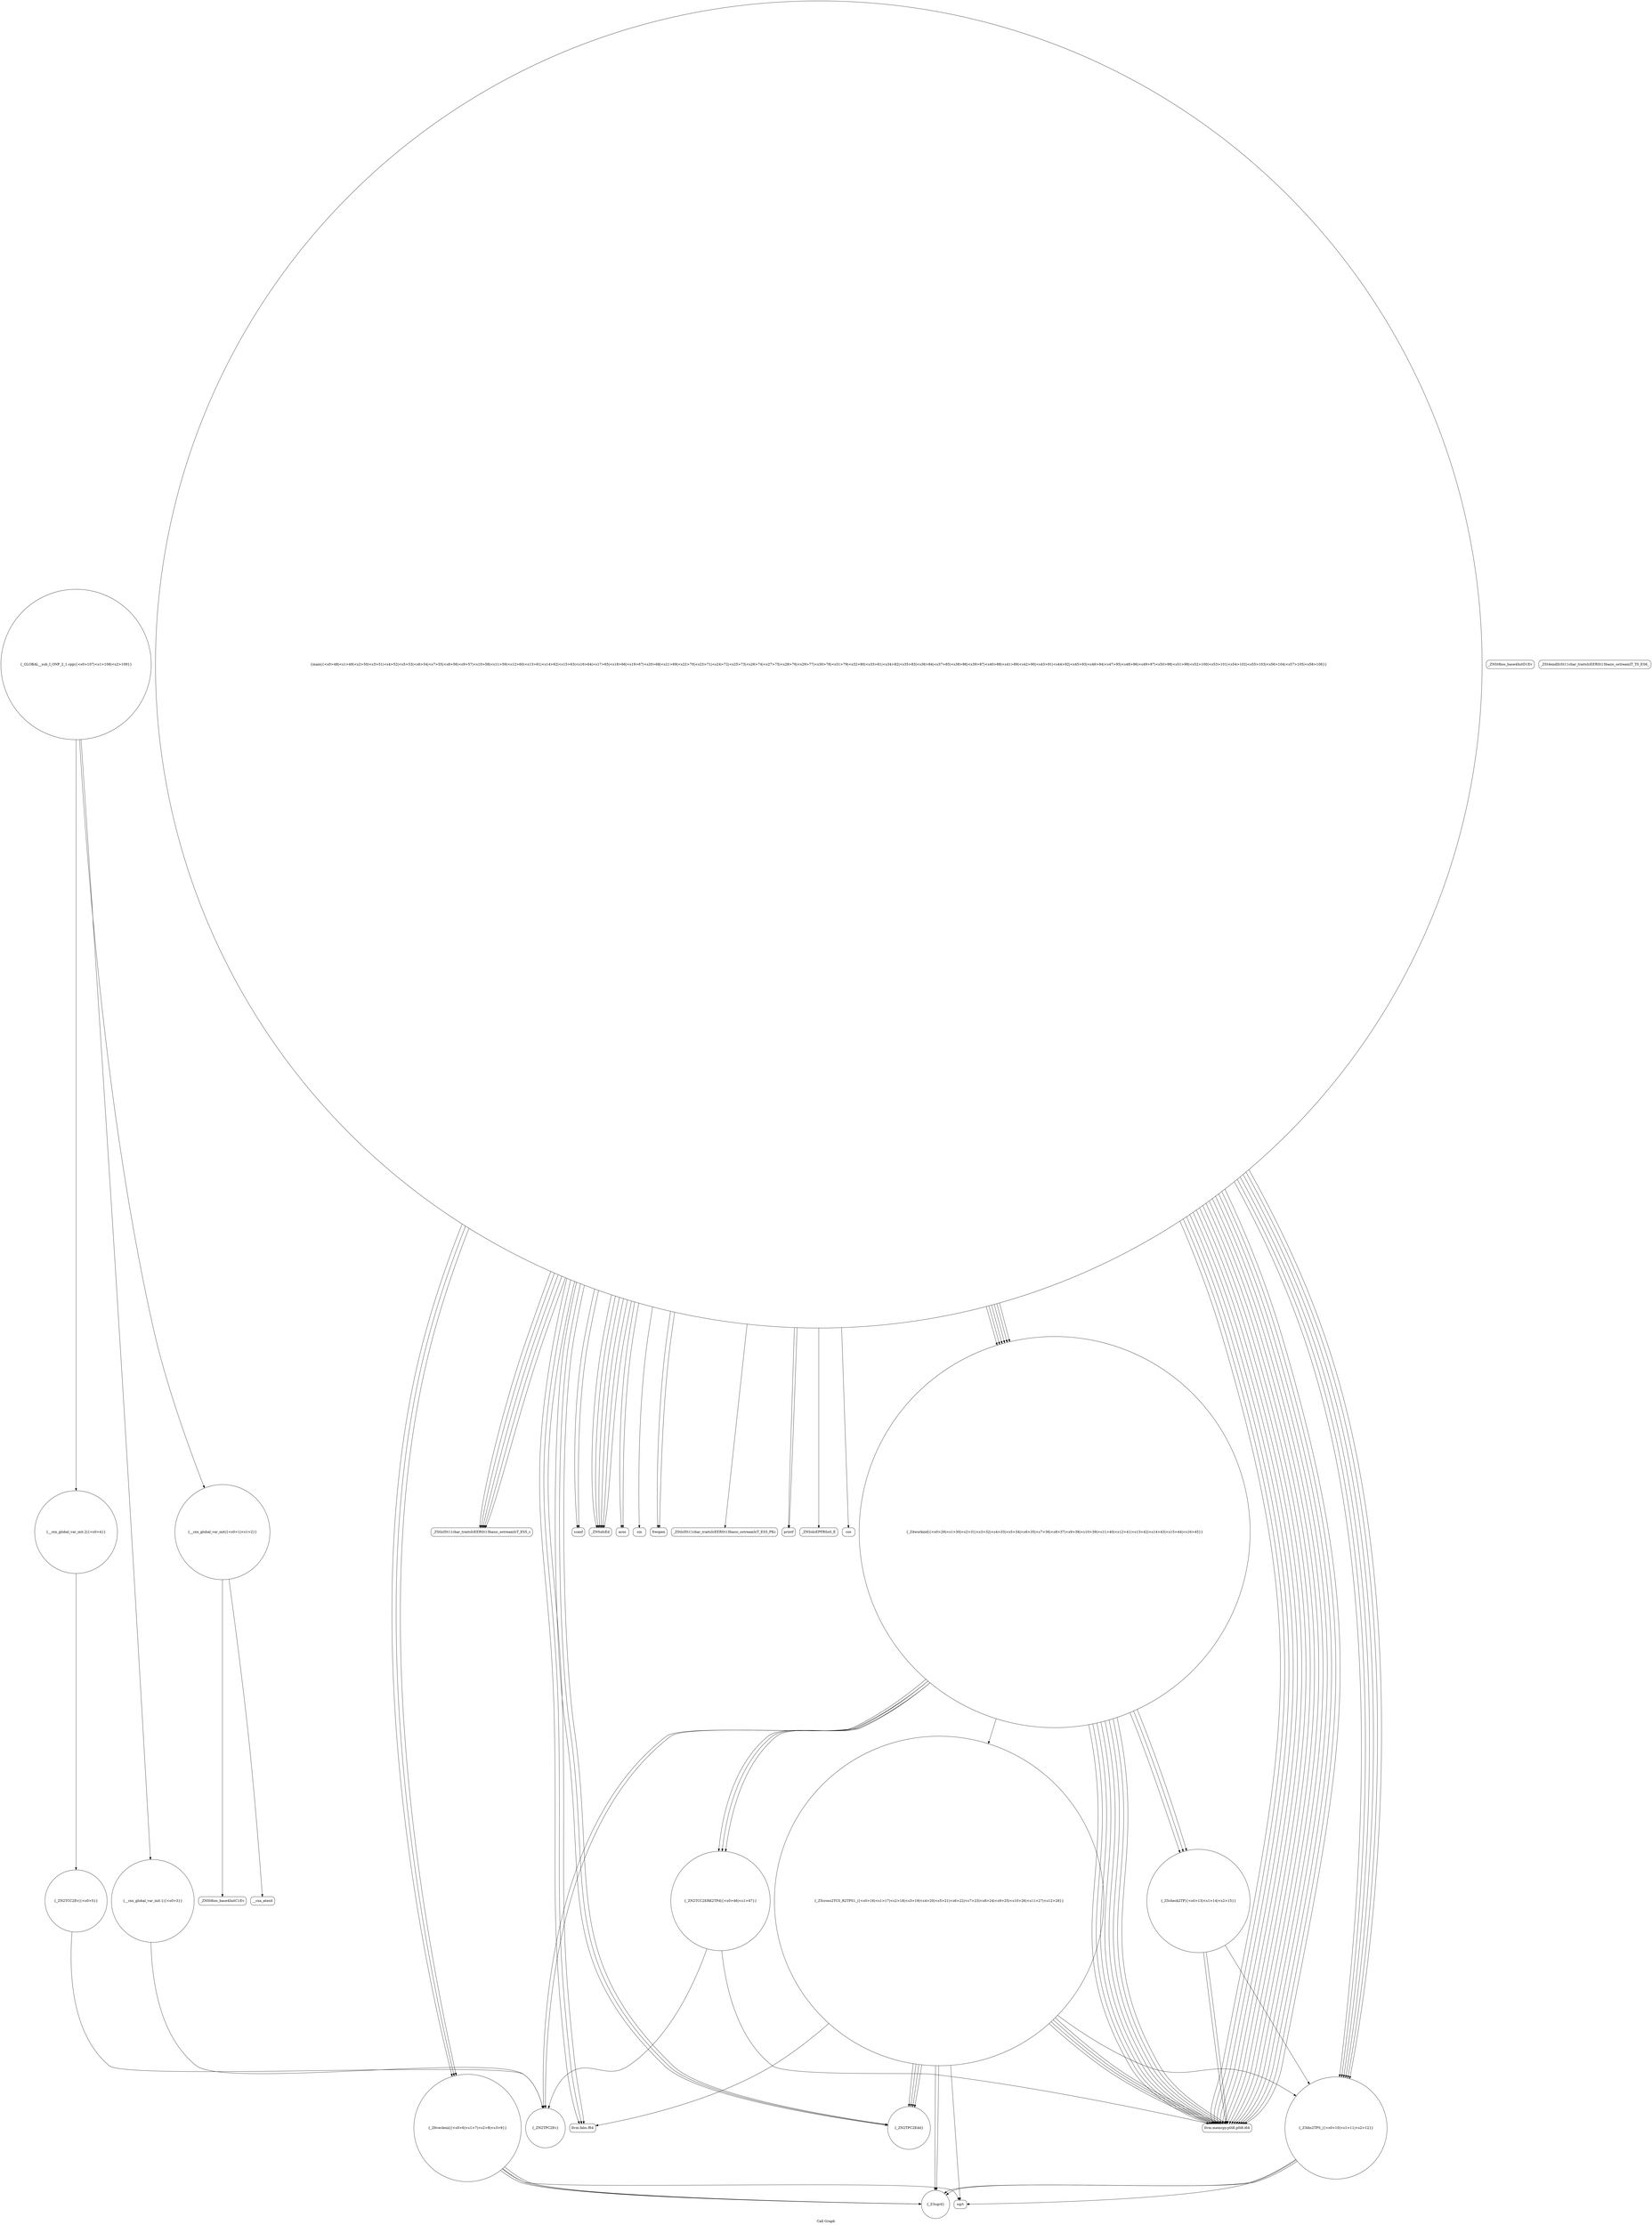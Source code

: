 digraph "Call Graph" {
	label="Call Graph";

	Node0x55c2b2310760 [shape=record,shape=circle,label="{__cxx_global_var_init|{<s0>1|<s1>2}}"];
	Node0x55c2b2310760:s0 -> Node0x55c2b2310bf0[color=black];
	Node0x55c2b2310760:s1 -> Node0x55c2b2310cf0[color=black];
	Node0x55c2b2311870 [shape=record,shape=Mrecord,label="{_ZStlsISt11char_traitsIcEERSt13basic_ostreamIcT_ES5_c}"];
	Node0x55c2b2310ef0 [shape=record,shape=circle,label="{_ZN2TCC2Ev|{<s0>5}}"];
	Node0x55c2b2310ef0:s0 -> Node0x55c2b2310df0[color=black];
	Node0x55c2b2311270 [shape=record,shape=circle,label="{_Z5cross2TCS_R2TPS1_|{<s0>16|<s1>17|<s2>18|<s3>19|<s4>20|<s5>21|<s6>22|<s7>23|<s8>24|<s9>25|<s10>26|<s11>27|<s12>28}}"];
	Node0x55c2b2311270:s0 -> Node0x55c2b23111f0[color=black];
	Node0x55c2b2311270:s1 -> Node0x55c2b23111f0[color=black];
	Node0x55c2b2311270:s2 -> Node0x55c2b23110f0[color=black];
	Node0x55c2b2311270:s3 -> Node0x55c2b23112f0[color=black];
	Node0x55c2b2311270:s4 -> Node0x55c2b2310f70[color=black];
	Node0x55c2b2311270:s5 -> Node0x55c2b2310f70[color=black];
	Node0x55c2b2311270:s6 -> Node0x55c2b2311070[color=black];
	Node0x55c2b2311270:s7 -> Node0x55c2b2311370[color=black];
	Node0x55c2b2311270:s8 -> Node0x55c2b2311370[color=black];
	Node0x55c2b2311270:s9 -> Node0x55c2b2311370[color=black];
	Node0x55c2b2311270:s10 -> Node0x55c2b23111f0[color=black];
	Node0x55c2b2311270:s11 -> Node0x55c2b2311370[color=black];
	Node0x55c2b2311270:s12 -> Node0x55c2b23111f0[color=black];
	Node0x55c2b23115f0 [shape=record,shape=Mrecord,label="{scanf}"];
	Node0x55c2b2310c70 [shape=record,shape=Mrecord,label="{_ZNSt8ios_base4InitD1Ev}"];
	Node0x55c2b2311970 [shape=record,shape=Mrecord,label="{_ZNSolsEd}"];
	Node0x55c2b2310ff0 [shape=record,shape=circle,label="{_Z6veclenii|{<s0>6|<s1>7|<s2>8|<s3>9}}"];
	Node0x55c2b2310ff0:s0 -> Node0x55c2b2310f70[color=black];
	Node0x55c2b2310ff0:s1 -> Node0x55c2b2310f70[color=black];
	Node0x55c2b2310ff0:s2 -> Node0x55c2b2310f70[color=black];
	Node0x55c2b2310ff0:s3 -> Node0x55c2b2311070[color=black];
	Node0x55c2b2311370 [shape=record,shape=circle,label="{_ZN2TPC2Edd}"];
	Node0x55c2b23116f0 [shape=record,shape=Mrecord,label="{acos}"];
	Node0x55c2b2310d70 [shape=record,shape=circle,label="{__cxx_global_var_init.1|{<s0>3}}"];
	Node0x55c2b2310d70:s0 -> Node0x55c2b2310df0[color=black];
	Node0x55c2b2311a70 [shape=record,shape=Mrecord,label="{_ZSt4endlIcSt11char_traitsIcEERSt13basic_ostreamIT_T0_ES6_}"];
	Node0x55c2b23110f0 [shape=record,shape=circle,label="{_Z3dis2TPS_|{<s0>10|<s1>11|<s2>12}}"];
	Node0x55c2b23110f0:s0 -> Node0x55c2b2310f70[color=black];
	Node0x55c2b23110f0:s1 -> Node0x55c2b2310f70[color=black];
	Node0x55c2b23110f0:s2 -> Node0x55c2b2311070[color=black];
	Node0x55c2b2311470 [shape=record,shape=circle,label="{_ZN2TCC2ERK2TPd|{<s0>46|<s1>47}}"];
	Node0x55c2b2311470:s0 -> Node0x55c2b2310df0[color=black];
	Node0x55c2b2311470:s1 -> Node0x55c2b23111f0[color=black];
	Node0x55c2b23117f0 [shape=record,shape=Mrecord,label="{sin}"];
	Node0x55c2b2310e70 [shape=record,shape=circle,label="{__cxx_global_var_init.2|{<s0>4}}"];
	Node0x55c2b2310e70:s0 -> Node0x55c2b2310ef0[color=black];
	Node0x55c2b23111f0 [shape=record,shape=Mrecord,label="{llvm.memcpy.p0i8.p0i8.i64}"];
	Node0x55c2b2311570 [shape=record,shape=Mrecord,label="{freopen}"];
	Node0x55c2b2310bf0 [shape=record,shape=Mrecord,label="{_ZNSt8ios_base4InitC1Ev}"];
	Node0x55c2b23118f0 [shape=record,shape=Mrecord,label="{_ZStlsISt11char_traitsIcEERSt13basic_ostreamIcT_ES5_PKc}"];
	Node0x55c2b2310f70 [shape=record,shape=circle,label="{_Z3sqrd}"];
	Node0x55c2b23112f0 [shape=record,shape=Mrecord,label="{llvm.fabs.f64}"];
	Node0x55c2b2311670 [shape=record,shape=Mrecord,label="{printf}"];
	Node0x55c2b2310cf0 [shape=record,shape=Mrecord,label="{__cxa_atexit}"];
	Node0x55c2b23119f0 [shape=record,shape=Mrecord,label="{_ZNSolsEPFRSoS_E}"];
	Node0x55c2b2311070 [shape=record,shape=Mrecord,label="{sqrt}"];
	Node0x55c2b23113f0 [shape=record,shape=circle,label="{_Z4workiiid|{<s0>29|<s1>30|<s2>31|<s3>32|<s4>33|<s5>34|<s6>35|<s7>36|<s8>37|<s9>38|<s10>39|<s11>40|<s12>41|<s13>42|<s14>43|<s15>44|<s16>45}}"];
	Node0x55c2b23113f0:s0 -> Node0x55c2b2311470[color=black];
	Node0x55c2b23113f0:s1 -> Node0x55c2b23111f0[color=black];
	Node0x55c2b23113f0:s2 -> Node0x55c2b2311470[color=black];
	Node0x55c2b23113f0:s3 -> Node0x55c2b23111f0[color=black];
	Node0x55c2b23113f0:s4 -> Node0x55c2b2311470[color=black];
	Node0x55c2b23113f0:s5 -> Node0x55c2b23111f0[color=black];
	Node0x55c2b23113f0:s6 -> Node0x55c2b23111f0[color=black];
	Node0x55c2b23113f0:s7 -> Node0x55c2b2311170[color=black];
	Node0x55c2b23113f0:s8 -> Node0x55c2b2310df0[color=black];
	Node0x55c2b23113f0:s9 -> Node0x55c2b2310df0[color=black];
	Node0x55c2b23113f0:s10 -> Node0x55c2b23111f0[color=black];
	Node0x55c2b23113f0:s11 -> Node0x55c2b23111f0[color=black];
	Node0x55c2b23113f0:s12 -> Node0x55c2b2311270[color=black];
	Node0x55c2b23113f0:s13 -> Node0x55c2b23111f0[color=black];
	Node0x55c2b23113f0:s14 -> Node0x55c2b2311170[color=black];
	Node0x55c2b23113f0:s15 -> Node0x55c2b23111f0[color=black];
	Node0x55c2b23113f0:s16 -> Node0x55c2b2311170[color=black];
	Node0x55c2b2311770 [shape=record,shape=Mrecord,label="{cos}"];
	Node0x55c2b2310df0 [shape=record,shape=circle,label="{_ZN2TPC2Ev}"];
	Node0x55c2b2311af0 [shape=record,shape=circle,label="{_GLOBAL__sub_I_ONP_2_1.cpp|{<s0>107|<s1>108|<s2>109}}"];
	Node0x55c2b2311af0:s0 -> Node0x55c2b2310760[color=black];
	Node0x55c2b2311af0:s1 -> Node0x55c2b2310d70[color=black];
	Node0x55c2b2311af0:s2 -> Node0x55c2b2310e70[color=black];
	Node0x55c2b2311170 [shape=record,shape=circle,label="{_Z5check2TP|{<s0>13|<s1>14|<s2>15}}"];
	Node0x55c2b2311170:s0 -> Node0x55c2b23111f0[color=black];
	Node0x55c2b2311170:s1 -> Node0x55c2b23111f0[color=black];
	Node0x55c2b2311170:s2 -> Node0x55c2b23110f0[color=black];
	Node0x55c2b23114f0 [shape=record,shape=circle,label="{main|{<s0>48|<s1>49|<s2>50|<s3>51|<s4>52|<s5>53|<s6>54|<s7>55|<s8>56|<s9>57|<s10>58|<s11>59|<s12>60|<s13>61|<s14>62|<s15>63|<s16>64|<s17>65|<s18>66|<s19>67|<s20>68|<s21>69|<s22>70|<s23>71|<s24>72|<s25>73|<s26>74|<s27>75|<s28>76|<s29>77|<s30>78|<s31>79|<s32>80|<s33>81|<s34>82|<s35>83|<s36>84|<s37>85|<s38>86|<s39>87|<s40>88|<s41>89|<s42>90|<s43>91|<s44>92|<s45>93|<s46>94|<s47>95|<s48>96|<s49>97|<s50>98|<s51>99|<s52>100|<s53>101|<s54>102|<s55>103|<s56>104|<s57>105|<s58>106}}"];
	Node0x55c2b23114f0:s0 -> Node0x55c2b2311570[color=black];
	Node0x55c2b23114f0:s1 -> Node0x55c2b2311570[color=black];
	Node0x55c2b23114f0:s2 -> Node0x55c2b23115f0[color=black];
	Node0x55c2b23114f0:s3 -> Node0x55c2b2311670[color=black];
	Node0x55c2b23114f0:s4 -> Node0x55c2b23115f0[color=black];
	Node0x55c2b23114f0:s5 -> Node0x55c2b2310ff0[color=black];
	Node0x55c2b23114f0:s6 -> Node0x55c2b2310ff0[color=black];
	Node0x55c2b23114f0:s7 -> Node0x55c2b2310ff0[color=black];
	Node0x55c2b23114f0:s8 -> Node0x55c2b23116f0[color=black];
	Node0x55c2b23114f0:s9 -> Node0x55c2b23116f0[color=black];
	Node0x55c2b23114f0:s10 -> Node0x55c2b2311370[color=black];
	Node0x55c2b23114f0:s11 -> Node0x55c2b23111f0[color=black];
	Node0x55c2b23114f0:s12 -> Node0x55c2b2311370[color=black];
	Node0x55c2b23114f0:s13 -> Node0x55c2b23111f0[color=black];
	Node0x55c2b23114f0:s14 -> Node0x55c2b2311770[color=black];
	Node0x55c2b23114f0:s15 -> Node0x55c2b23117f0[color=black];
	Node0x55c2b23114f0:s16 -> Node0x55c2b2311370[color=black];
	Node0x55c2b23114f0:s17 -> Node0x55c2b23111f0[color=black];
	Node0x55c2b23114f0:s18 -> Node0x55c2b23111f0[color=black];
	Node0x55c2b23114f0:s19 -> Node0x55c2b23111f0[color=black];
	Node0x55c2b23114f0:s20 -> Node0x55c2b23110f0[color=black];
	Node0x55c2b23114f0:s21 -> Node0x55c2b23112f0[color=black];
	Node0x55c2b23114f0:s22 -> Node0x55c2b23111f0[color=black];
	Node0x55c2b23114f0:s23 -> Node0x55c2b23111f0[color=black];
	Node0x55c2b23114f0:s24 -> Node0x55c2b23110f0[color=black];
	Node0x55c2b23114f0:s25 -> Node0x55c2b23112f0[color=black];
	Node0x55c2b23114f0:s26 -> Node0x55c2b23111f0[color=black];
	Node0x55c2b23114f0:s27 -> Node0x55c2b23111f0[color=black];
	Node0x55c2b23114f0:s28 -> Node0x55c2b23110f0[color=black];
	Node0x55c2b23114f0:s29 -> Node0x55c2b23112f0[color=black];
	Node0x55c2b23114f0:s30 -> Node0x55c2b23118f0[color=black];
	Node0x55c2b23114f0:s31 -> Node0x55c2b23111f0[color=black];
	Node0x55c2b23114f0:s32 -> Node0x55c2b23111f0[color=black];
	Node0x55c2b23114f0:s33 -> Node0x55c2b23110f0[color=black];
	Node0x55c2b23114f0:s34 -> Node0x55c2b2311970[color=black];
	Node0x55c2b23114f0:s35 -> Node0x55c2b2311870[color=black];
	Node0x55c2b23114f0:s36 -> Node0x55c2b2311970[color=black];
	Node0x55c2b23114f0:s37 -> Node0x55c2b2311870[color=black];
	Node0x55c2b23114f0:s38 -> Node0x55c2b23111f0[color=black];
	Node0x55c2b23114f0:s39 -> Node0x55c2b23111f0[color=black];
	Node0x55c2b23114f0:s40 -> Node0x55c2b23110f0[color=black];
	Node0x55c2b23114f0:s41 -> Node0x55c2b2311970[color=black];
	Node0x55c2b23114f0:s42 -> Node0x55c2b2311870[color=black];
	Node0x55c2b23114f0:s43 -> Node0x55c2b2311970[color=black];
	Node0x55c2b23114f0:s44 -> Node0x55c2b2311870[color=black];
	Node0x55c2b23114f0:s45 -> Node0x55c2b23111f0[color=black];
	Node0x55c2b23114f0:s46 -> Node0x55c2b23111f0[color=black];
	Node0x55c2b23114f0:s47 -> Node0x55c2b23110f0[color=black];
	Node0x55c2b23114f0:s48 -> Node0x55c2b2311970[color=black];
	Node0x55c2b23114f0:s49 -> Node0x55c2b2311870[color=black];
	Node0x55c2b23114f0:s50 -> Node0x55c2b2311970[color=black];
	Node0x55c2b23114f0:s51 -> Node0x55c2b23119f0[color=black];
	Node0x55c2b23114f0:s52 -> Node0x55c2b23113f0[color=black];
	Node0x55c2b23114f0:s53 -> Node0x55c2b23113f0[color=black];
	Node0x55c2b23114f0:s54 -> Node0x55c2b23113f0[color=black];
	Node0x55c2b23114f0:s55 -> Node0x55c2b23113f0[color=black];
	Node0x55c2b23114f0:s56 -> Node0x55c2b23113f0[color=black];
	Node0x55c2b23114f0:s57 -> Node0x55c2b23113f0[color=black];
	Node0x55c2b23114f0:s58 -> Node0x55c2b2311670[color=black];
}
